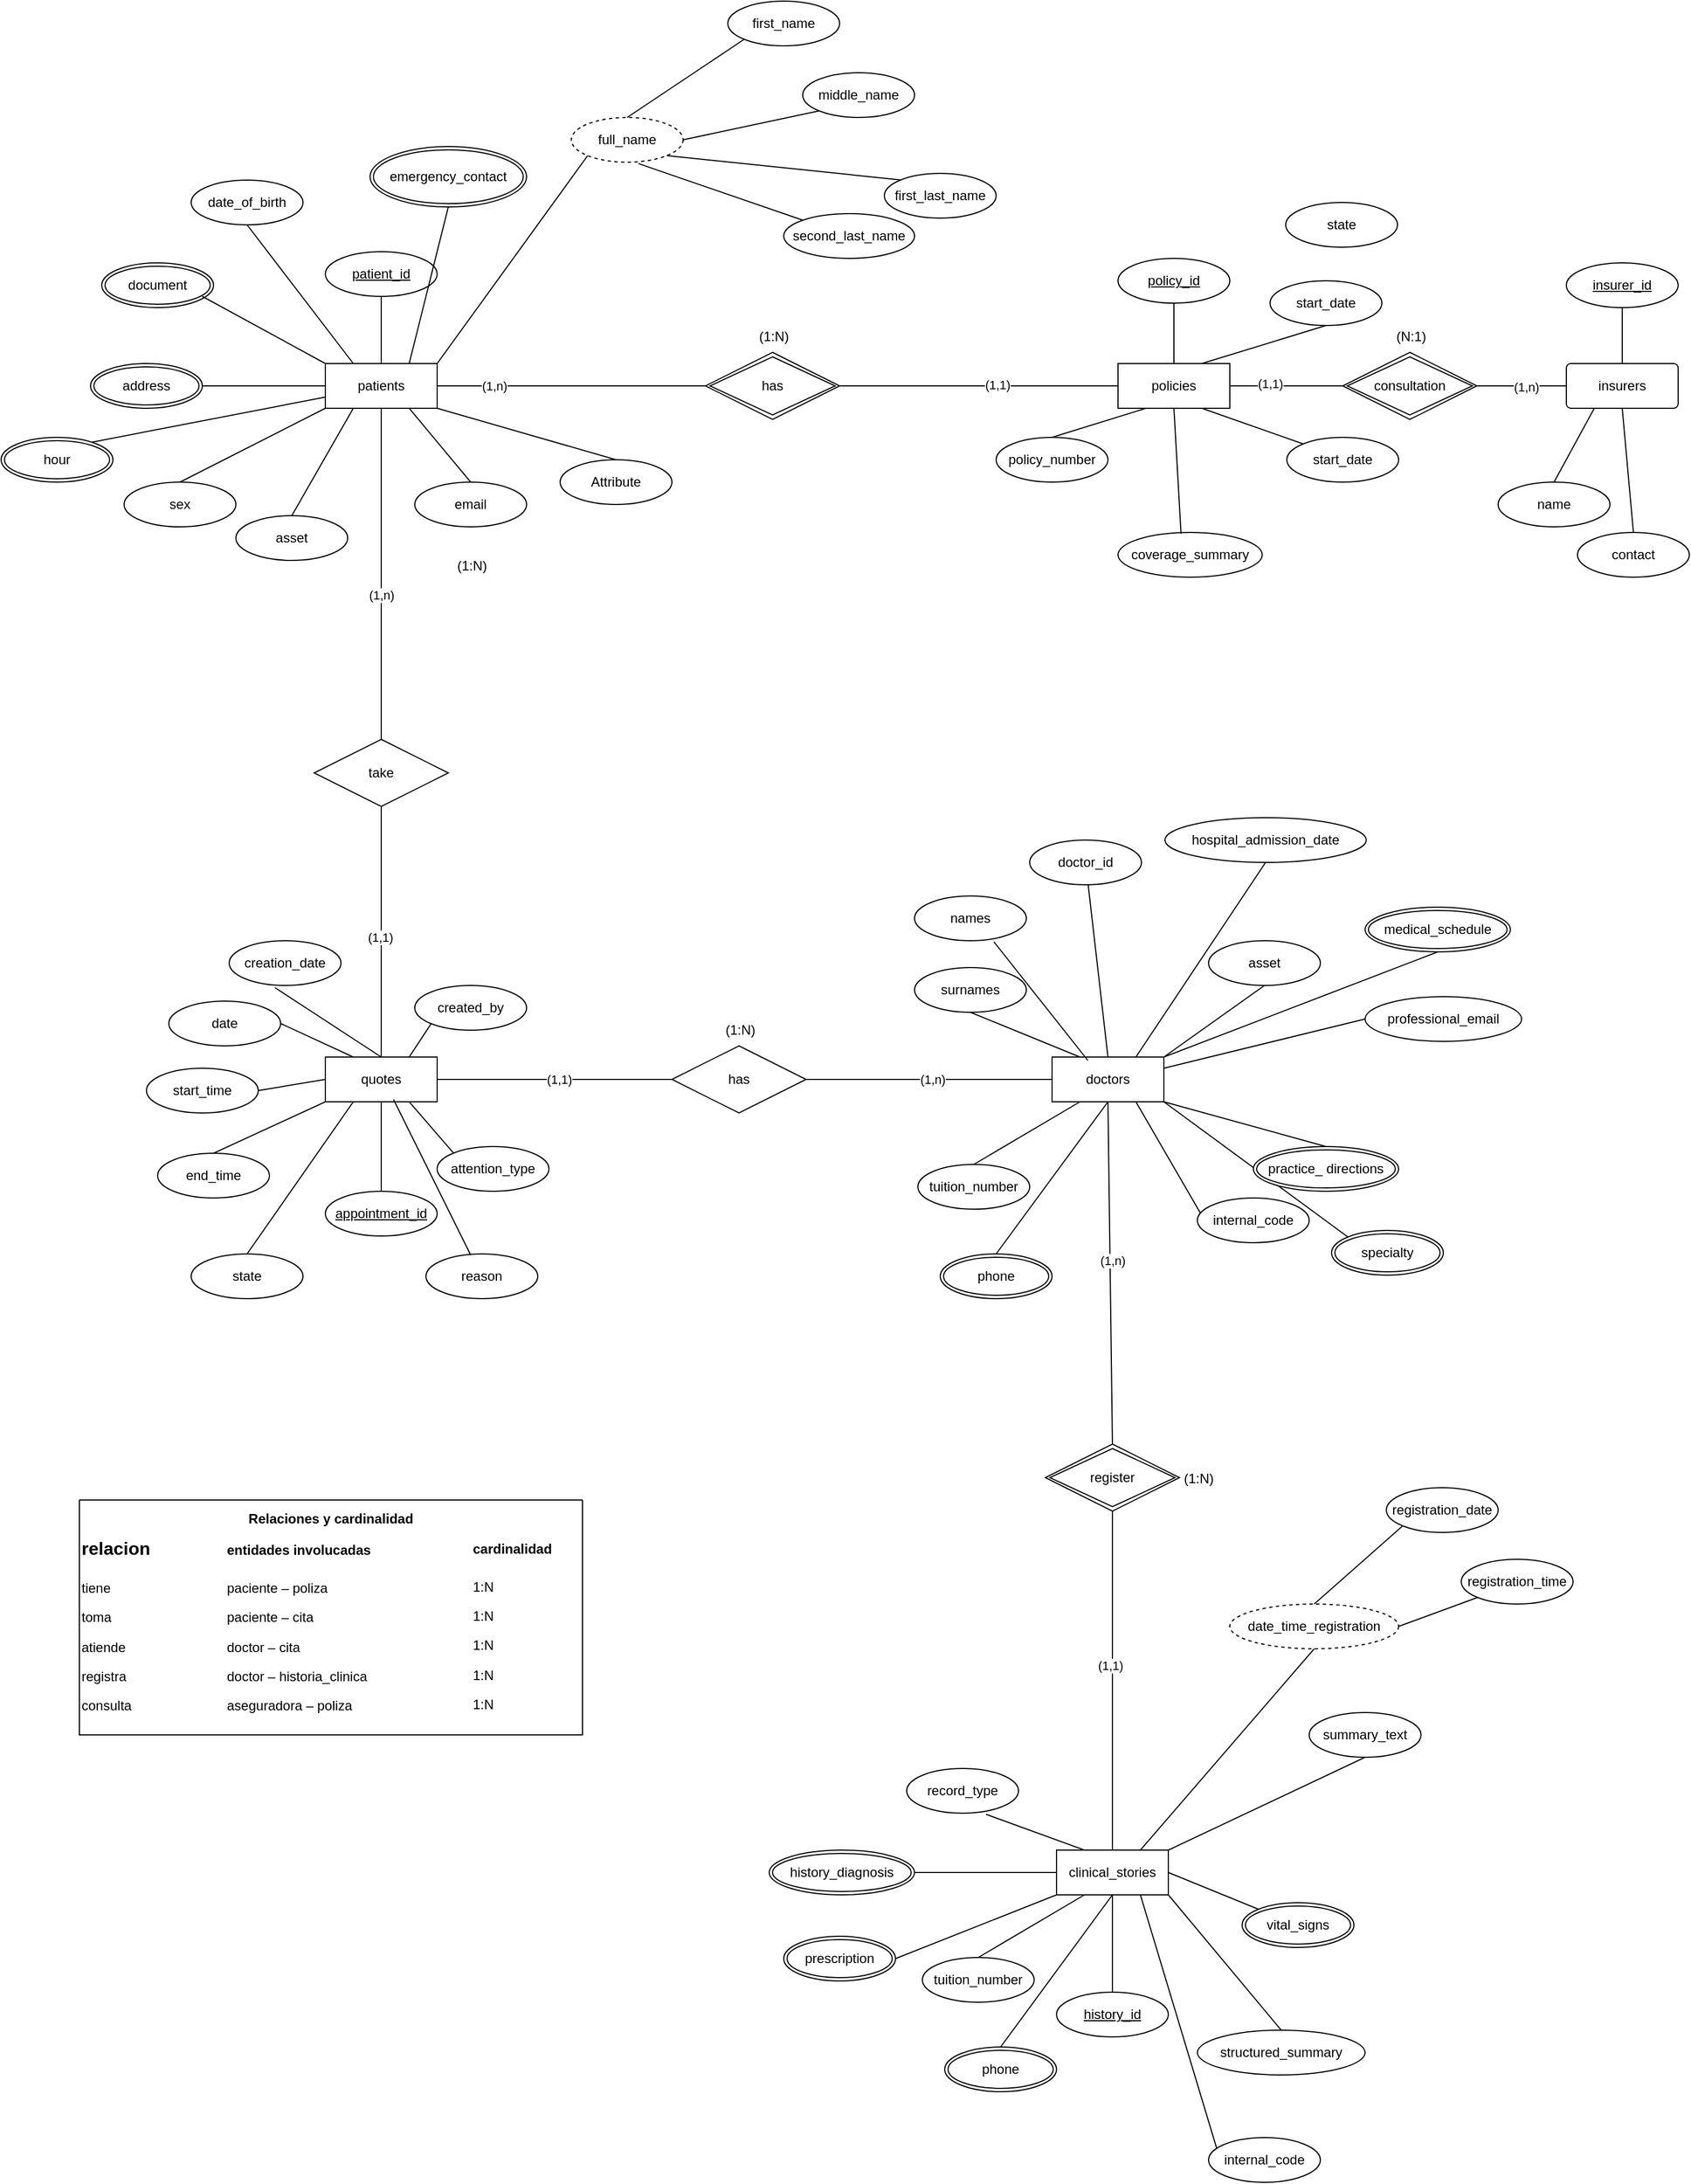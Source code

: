 <mxfile version="28.2.7">
  <diagram name="Página-1" id="N87pYtMLe2mRKHtSH68u">
    <mxGraphModel dx="1426" dy="829" grid="1" gridSize="10" guides="1" tooltips="1" connect="1" arrows="1" fold="1" page="1" pageScale="1" pageWidth="827" pageHeight="1169" math="0" shadow="0">
      <root>
        <mxCell id="0" />
        <mxCell id="1" parent="0" />
        <mxCell id="uGuvADwGGhDxCDAEwVKC-17" value="patients" style="whiteSpace=wrap;html=1;align=center;" parent="1" vertex="1">
          <mxGeometry x="400" y="394" width="100" height="40" as="geometry" />
        </mxCell>
        <mxCell id="uGuvADwGGhDxCDAEwVKC-18" value="quotes" style="whiteSpace=wrap;html=1;align=center;" parent="1" vertex="1">
          <mxGeometry x="400" y="1014" width="100" height="40" as="geometry" />
        </mxCell>
        <mxCell id="uGuvADwGGhDxCDAEwVKC-19" value="doctors" style="whiteSpace=wrap;html=1;align=center;" parent="1" vertex="1">
          <mxGeometry x="1050" y="1014" width="100" height="40" as="geometry" />
        </mxCell>
        <mxCell id="uGuvADwGGhDxCDAEwVKC-20" value="take" style="shape=rhombus;perimeter=rhombusPerimeter;whiteSpace=wrap;html=1;align=center;" parent="1" vertex="1">
          <mxGeometry x="390" y="730" width="120" height="60" as="geometry" />
        </mxCell>
        <mxCell id="uGuvADwGGhDxCDAEwVKC-21" value="" style="endArrow=none;html=1;rounded=0;exitX=0.5;exitY=1;exitDx=0;exitDy=0;entryX=0.5;entryY=0;entryDx=0;entryDy=0;" parent="1" target="uGuvADwGGhDxCDAEwVKC-20" edge="1">
          <mxGeometry relative="1" as="geometry">
            <mxPoint x="450" y="434" as="sourcePoint" />
            <mxPoint x="450" y="544" as="targetPoint" />
          </mxGeometry>
        </mxCell>
        <mxCell id="uGuvADwGGhDxCDAEwVKC-23" value="(1,n)" style="edgeLabel;html=1;align=center;verticalAlign=middle;resizable=0;points=[];" parent="uGuvADwGGhDxCDAEwVKC-21" vertex="1" connectable="0">
          <mxGeometry x="0.127" relative="1" as="geometry">
            <mxPoint as="offset" />
          </mxGeometry>
        </mxCell>
        <mxCell id="uGuvADwGGhDxCDAEwVKC-22" value="" style="endArrow=none;html=1;rounded=0;entryX=0.5;entryY=1;entryDx=0;entryDy=0;exitX=0.5;exitY=0;exitDx=0;exitDy=0;" parent="1" source="uGuvADwGGhDxCDAEwVKC-18" target="uGuvADwGGhDxCDAEwVKC-20" edge="1">
          <mxGeometry relative="1" as="geometry">
            <mxPoint x="300" y="934" as="sourcePoint" />
            <mxPoint x="450" y="914" as="targetPoint" />
          </mxGeometry>
        </mxCell>
        <mxCell id="uGuvADwGGhDxCDAEwVKC-24" value="(1,1)" style="edgeLabel;html=1;align=center;verticalAlign=middle;resizable=0;points=[];" parent="uGuvADwGGhDxCDAEwVKC-22" vertex="1" connectable="0">
          <mxGeometry x="-0.04" y="1" relative="1" as="geometry">
            <mxPoint as="offset" />
          </mxGeometry>
        </mxCell>
        <mxCell id="uGuvADwGGhDxCDAEwVKC-25" value="" style="shape=table;startSize=0;container=1;collapsible=1;childLayout=tableLayout;fixedRows=1;rowLines=0;fontStyle=0;align=center;resizeLast=1;strokeColor=none;fillColor=none;collapsible=0;whiteSpace=wrap;html=1;" parent="1" vertex="1">
          <mxGeometry x="480" y="559" width="180" height="30" as="geometry" />
        </mxCell>
        <mxCell id="uGuvADwGGhDxCDAEwVKC-26" value="" style="shape=tableRow;horizontal=0;startSize=0;swimlaneHead=0;swimlaneBody=0;fillColor=none;collapsible=0;dropTarget=0;points=[[0,0.5],[1,0.5]];portConstraint=eastwest;top=0;left=0;right=0;bottom=0;" parent="uGuvADwGGhDxCDAEwVKC-25" vertex="1">
          <mxGeometry width="180" height="30" as="geometry" />
        </mxCell>
        <mxCell id="uGuvADwGGhDxCDAEwVKC-27" value="" style="shape=partialRectangle;connectable=0;fillColor=none;top=0;left=0;bottom=0;right=0;editable=1;overflow=hidden;" parent="uGuvADwGGhDxCDAEwVKC-26" vertex="1">
          <mxGeometry width="30" height="30" as="geometry">
            <mxRectangle width="30" height="30" as="alternateBounds" />
          </mxGeometry>
        </mxCell>
        <mxCell id="uGuvADwGGhDxCDAEwVKC-28" value="(1:N)" style="shape=partialRectangle;connectable=0;fillColor=none;top=0;left=0;bottom=0;right=0;align=left;spacingLeft=6;overflow=hidden;" parent="uGuvADwGGhDxCDAEwVKC-26" vertex="1">
          <mxGeometry x="30" width="150" height="30" as="geometry">
            <mxRectangle width="150" height="30" as="alternateBounds" />
          </mxGeometry>
        </mxCell>
        <mxCell id="uGuvADwGGhDxCDAEwVKC-29" value="has" style="shape=rhombus;perimeter=rhombusPerimeter;whiteSpace=wrap;html=1;align=center;" parent="1" vertex="1">
          <mxGeometry x="710" y="1004" width="120" height="60" as="geometry" />
        </mxCell>
        <mxCell id="uGuvADwGGhDxCDAEwVKC-30" value="" style="endArrow=none;html=1;rounded=0;exitX=1;exitY=0.5;exitDx=0;exitDy=0;entryX=0;entryY=0.5;entryDx=0;entryDy=0;" parent="1" source="uGuvADwGGhDxCDAEwVKC-18" target="uGuvADwGGhDxCDAEwVKC-29" edge="1">
          <mxGeometry relative="1" as="geometry">
            <mxPoint x="451" y="1054" as="sourcePoint" />
            <mxPoint x="451" y="1154" as="targetPoint" />
          </mxGeometry>
        </mxCell>
        <mxCell id="uGuvADwGGhDxCDAEwVKC-32" value="(1,1)" style="edgeLabel;html=1;align=center;verticalAlign=middle;resizable=0;points=[];" parent="uGuvADwGGhDxCDAEwVKC-30" vertex="1" connectable="0">
          <mxGeometry x="0.04" relative="1" as="geometry">
            <mxPoint as="offset" />
          </mxGeometry>
        </mxCell>
        <mxCell id="uGuvADwGGhDxCDAEwVKC-31" value="" style="endArrow=none;html=1;rounded=0;exitX=0;exitY=0.5;exitDx=0;exitDy=0;entryX=1;entryY=0.5;entryDx=0;entryDy=0;" parent="1" source="uGuvADwGGhDxCDAEwVKC-19" target="uGuvADwGGhDxCDAEwVKC-29" edge="1">
          <mxGeometry relative="1" as="geometry">
            <mxPoint x="490" y="1214" as="sourcePoint" />
            <mxPoint x="930" y="1034.0" as="targetPoint" />
            <Array as="points">
              <mxPoint x="1010" y="1034" />
            </Array>
          </mxGeometry>
        </mxCell>
        <mxCell id="uGuvADwGGhDxCDAEwVKC-33" value="(1,n)" style="edgeLabel;html=1;align=center;verticalAlign=middle;resizable=0;points=[];" parent="uGuvADwGGhDxCDAEwVKC-31" vertex="1" connectable="0">
          <mxGeometry x="-0.223" y="1" relative="1" as="geometry">
            <mxPoint x="-22" y="-1" as="offset" />
          </mxGeometry>
        </mxCell>
        <mxCell id="uGuvADwGGhDxCDAEwVKC-34" value="" style="shape=table;startSize=0;container=1;collapsible=1;childLayout=tableLayout;fixedRows=1;rowLines=0;fontStyle=0;align=center;resizeLast=1;strokeColor=none;fillColor=none;collapsible=0;whiteSpace=wrap;html=1;" parent="1" vertex="1">
          <mxGeometry x="720" y="974" width="180" height="30" as="geometry" />
        </mxCell>
        <mxCell id="uGuvADwGGhDxCDAEwVKC-35" value="" style="shape=tableRow;horizontal=0;startSize=0;swimlaneHead=0;swimlaneBody=0;fillColor=none;collapsible=0;dropTarget=0;points=[[0,0.5],[1,0.5]];portConstraint=eastwest;top=0;left=0;right=0;bottom=0;" parent="uGuvADwGGhDxCDAEwVKC-34" vertex="1">
          <mxGeometry width="180" height="30" as="geometry" />
        </mxCell>
        <mxCell id="uGuvADwGGhDxCDAEwVKC-36" value="" style="shape=partialRectangle;connectable=0;fillColor=none;top=0;left=0;bottom=0;right=0;editable=1;overflow=hidden;" parent="uGuvADwGGhDxCDAEwVKC-35" vertex="1">
          <mxGeometry width="30" height="30" as="geometry">
            <mxRectangle width="30" height="30" as="alternateBounds" />
          </mxGeometry>
        </mxCell>
        <mxCell id="uGuvADwGGhDxCDAEwVKC-37" value="(1:N)" style="shape=partialRectangle;connectable=0;fillColor=none;top=0;left=0;bottom=0;right=0;align=left;spacingLeft=6;overflow=hidden;" parent="uGuvADwGGhDxCDAEwVKC-35" vertex="1">
          <mxGeometry x="30" width="150" height="30" as="geometry">
            <mxRectangle width="150" height="30" as="alternateBounds" />
          </mxGeometry>
        </mxCell>
        <mxCell id="uGuvADwGGhDxCDAEwVKC-42" value="" style="endArrow=none;html=1;rounded=0;entryX=0;entryY=0.5;entryDx=0;entryDy=0;exitX=1;exitY=0.5;exitDx=0;exitDy=0;" parent="1" source="uGuvADwGGhDxCDAEwVKC-71" target="uGuvADwGGhDxCDAEwVKC-17" edge="1">
          <mxGeometry relative="1" as="geometry">
            <mxPoint x="340" y="374" as="sourcePoint" />
            <mxPoint x="400" y="414" as="targetPoint" />
          </mxGeometry>
        </mxCell>
        <mxCell id="uGuvADwGGhDxCDAEwVKC-43" value="" style="endArrow=none;html=1;rounded=0;entryX=0.5;entryY=0;entryDx=0;entryDy=0;" parent="1" target="uGuvADwGGhDxCDAEwVKC-17" edge="1">
          <mxGeometry relative="1" as="geometry">
            <mxPoint x="450" y="334" as="sourcePoint" />
            <mxPoint x="460" y="374" as="targetPoint" />
          </mxGeometry>
        </mxCell>
        <mxCell id="uGuvADwGGhDxCDAEwVKC-50" value="" style="endArrow=none;html=1;rounded=0;entryX=0;entryY=0.5;entryDx=0;entryDy=0;exitX=0;exitY=0.75;exitDx=0;exitDy=0;" parent="1" source="uGuvADwGGhDxCDAEwVKC-17" target="uGuvADwGGhDxCDAEwVKC-72" edge="1">
          <mxGeometry relative="1" as="geometry">
            <mxPoint x="500" y="394" as="sourcePoint" />
            <mxPoint x="569.7" y="353.04" as="targetPoint" />
          </mxGeometry>
        </mxCell>
        <mxCell id="uGuvADwGGhDxCDAEwVKC-63" value="document" style="ellipse;shape=doubleEllipse;margin=3;whiteSpace=wrap;html=1;align=center;" parent="1" vertex="1">
          <mxGeometry x="200" y="304" width="100" height="40" as="geometry" />
        </mxCell>
        <mxCell id="uGuvADwGGhDxCDAEwVKC-71" value="address" style="ellipse;shape=doubleEllipse;margin=3;whiteSpace=wrap;html=1;align=center;" parent="1" vertex="1">
          <mxGeometry x="190" y="394" width="100" height="40" as="geometry" />
        </mxCell>
        <mxCell id="uGuvADwGGhDxCDAEwVKC-72" value="hour" style="ellipse;shape=doubleEllipse;margin=3;whiteSpace=wrap;html=1;align=center;" parent="1" vertex="1">
          <mxGeometry x="110" y="460" width="100" height="40" as="geometry" />
        </mxCell>
        <mxCell id="uGuvADwGGhDxCDAEwVKC-73" value="specialty" style="ellipse;shape=doubleEllipse;margin=3;whiteSpace=wrap;html=1;align=center;" parent="1" vertex="1">
          <mxGeometry x="1300" y="1169" width="100" height="40" as="geometry" />
        </mxCell>
        <mxCell id="uGuvADwGGhDxCDAEwVKC-74" value="" style="endArrow=none;html=1;rounded=0;entryX=0.5;entryY=0;entryDx=0;entryDy=0;" parent="1" source="PgeR62QArdd1iCkHsd3m-27" target="uGuvADwGGhDxCDAEwVKC-19" edge="1">
          <mxGeometry relative="1" as="geometry">
            <mxPoint x="930" y="994" as="sourcePoint" />
            <mxPoint x="1100" y="1000" as="targetPoint" />
          </mxGeometry>
        </mxCell>
        <mxCell id="uGuvADwGGhDxCDAEwVKC-75" value="medical_schedule" style="ellipse;shape=doubleEllipse;margin=3;whiteSpace=wrap;html=1;align=center;" parent="1" vertex="1">
          <mxGeometry x="1330" y="880" width="130" height="40" as="geometry" />
        </mxCell>
        <mxCell id="uGuvADwGGhDxCDAEwVKC-76" value="" style="endArrow=none;html=1;rounded=0;exitX=1;exitY=1;exitDx=0;exitDy=0;entryX=0;entryY=0;entryDx=0;entryDy=0;" parent="1" source="uGuvADwGGhDxCDAEwVKC-19" target="uGuvADwGGhDxCDAEwVKC-73" edge="1">
          <mxGeometry relative="1" as="geometry">
            <mxPoint x="1150" y="1034" as="sourcePoint" />
            <mxPoint x="1340" y="1190" as="targetPoint" />
          </mxGeometry>
        </mxCell>
        <mxCell id="uGuvADwGGhDxCDAEwVKC-77" value="" style="endArrow=none;html=1;rounded=0;exitX=0.5;exitY=1;exitDx=0;exitDy=0;entryX=0.5;entryY=0;entryDx=0;entryDy=0;" parent="1" source="uGuvADwGGhDxCDAEwVKC-19" target="uGuvADwGGhDxCDAEwVKC-78" edge="1">
          <mxGeometry relative="1" as="geometry">
            <mxPoint x="1080" y="1114" as="sourcePoint" />
            <mxPoint x="1100" y="1114" as="targetPoint" />
          </mxGeometry>
        </mxCell>
        <mxCell id="uGuvADwGGhDxCDAEwVKC-78" value="phone" style="ellipse;shape=doubleEllipse;margin=3;whiteSpace=wrap;html=1;align=center;" parent="1" vertex="1">
          <mxGeometry x="950" y="1190" width="100" height="40" as="geometry" />
        </mxCell>
        <mxCell id="uGuvADwGGhDxCDAEwVKC-79" value="" style="endArrow=none;html=1;rounded=0;exitX=1;exitY=1;exitDx=0;exitDy=0;entryX=0.5;entryY=0;entryDx=0;entryDy=0;" parent="1" source="uGuvADwGGhDxCDAEwVKC-19" target="uGuvADwGGhDxCDAEwVKC-80" edge="1">
          <mxGeometry relative="1" as="geometry">
            <mxPoint x="1180" y="1104" as="sourcePoint" />
            <mxPoint x="1230" y="1094" as="targetPoint" />
          </mxGeometry>
        </mxCell>
        <mxCell id="uGuvADwGGhDxCDAEwVKC-80" value="practice_ directions" style="ellipse;shape=doubleEllipse;margin=3;whiteSpace=wrap;html=1;align=center;" parent="1" vertex="1">
          <mxGeometry x="1230" y="1094" width="130" height="40" as="geometry" />
        </mxCell>
        <mxCell id="uGuvADwGGhDxCDAEwVKC-81" value="date" style="ellipse;whiteSpace=wrap;html=1;align=center;" parent="1" vertex="1">
          <mxGeometry x="260" y="964" width="100" height="40" as="geometry" />
        </mxCell>
        <mxCell id="uGuvADwGGhDxCDAEwVKC-82" value="start_time" style="ellipse;whiteSpace=wrap;html=1;align=center;" parent="1" vertex="1">
          <mxGeometry x="240" y="1024" width="100" height="40" as="geometry" />
        </mxCell>
        <mxCell id="uGuvADwGGhDxCDAEwVKC-84" value="" style="endArrow=none;html=1;rounded=0;entryX=0.25;entryY=0;entryDx=0;entryDy=0;exitX=1;exitY=0.5;exitDx=0;exitDy=0;" parent="1" source="uGuvADwGGhDxCDAEwVKC-81" target="uGuvADwGGhDxCDAEwVKC-18" edge="1">
          <mxGeometry relative="1" as="geometry">
            <mxPoint x="320" y="984" as="sourcePoint" />
            <mxPoint x="400" y="954" as="targetPoint" />
          </mxGeometry>
        </mxCell>
        <mxCell id="uGuvADwGGhDxCDAEwVKC-86" value="" style="endArrow=none;html=1;rounded=0;exitX=1;exitY=0.5;exitDx=0;exitDy=0;" parent="1" source="uGuvADwGGhDxCDAEwVKC-82" edge="1">
          <mxGeometry relative="1" as="geometry">
            <mxPoint x="240" y="1034" as="sourcePoint" />
            <mxPoint x="400" y="1034" as="targetPoint" />
          </mxGeometry>
        </mxCell>
        <mxCell id="uGuvADwGGhDxCDAEwVKC-87" value="" style="endArrow=none;html=1;rounded=0;exitX=0.5;exitY=1;exitDx=0;exitDy=0;entryX=0.5;entryY=0;entryDx=0;entryDy=0;" parent="1" source="uGuvADwGGhDxCDAEwVKC-18" target="PgeR62QArdd1iCkHsd3m-47" edge="1">
          <mxGeometry relative="1" as="geometry">
            <mxPoint x="380" y="1094" as="sourcePoint" />
            <mxPoint x="450" y="1130" as="targetPoint" />
          </mxGeometry>
        </mxCell>
        <mxCell id="PgeR62QArdd1iCkHsd3m-1" value="" style="endArrow=none;html=1;rounded=0;entryX=0;entryY=1;entryDx=0;entryDy=0;" parent="1" target="PgeR62QArdd1iCkHsd3m-4" edge="1">
          <mxGeometry width="50" height="50" relative="1" as="geometry">
            <mxPoint x="500" y="394" as="sourcePoint" />
            <mxPoint x="640" y="334" as="targetPoint" />
          </mxGeometry>
        </mxCell>
        <mxCell id="PgeR62QArdd1iCkHsd3m-2" value="patient_id" style="ellipse;whiteSpace=wrap;html=1;align=center;fontStyle=4;" parent="1" vertex="1">
          <mxGeometry x="400" y="294" width="100" height="40" as="geometry" />
        </mxCell>
        <mxCell id="PgeR62QArdd1iCkHsd3m-3" value="" style="endArrow=none;html=1;rounded=0;entryX=0;entryY=0;entryDx=0;entryDy=0;" parent="1" target="uGuvADwGGhDxCDAEwVKC-17" edge="1">
          <mxGeometry relative="1" as="geometry">
            <mxPoint x="290" y="334" as="sourcePoint" />
            <mxPoint x="400" y="384" as="targetPoint" />
          </mxGeometry>
        </mxCell>
        <mxCell id="PgeR62QArdd1iCkHsd3m-4" value="full_name" style="ellipse;whiteSpace=wrap;html=1;align=center;dashed=1;" parent="1" vertex="1">
          <mxGeometry x="620" y="174" width="100" height="40" as="geometry" />
        </mxCell>
        <mxCell id="PgeR62QArdd1iCkHsd3m-5" value="" style="endArrow=none;html=1;rounded=0;exitX=0.5;exitY=0;exitDx=0;exitDy=0;entryX=0;entryY=1;entryDx=0;entryDy=0;" parent="1" source="PgeR62QArdd1iCkHsd3m-4" target="PgeR62QArdd1iCkHsd3m-10" edge="1">
          <mxGeometry relative="1" as="geometry">
            <mxPoint x="700" y="160" as="sourcePoint" />
            <mxPoint x="754.854" y="114.226" as="targetPoint" />
          </mxGeometry>
        </mxCell>
        <mxCell id="PgeR62QArdd1iCkHsd3m-6" value="" style="endArrow=none;html=1;rounded=0;exitX=1;exitY=0.5;exitDx=0;exitDy=0;entryX=0;entryY=1;entryDx=0;entryDy=0;" parent="1" source="PgeR62QArdd1iCkHsd3m-4" target="PgeR62QArdd1iCkHsd3m-11" edge="1">
          <mxGeometry relative="1" as="geometry">
            <mxPoint x="760" y="210" as="sourcePoint" />
            <mxPoint x="820" y="160" as="targetPoint" />
          </mxGeometry>
        </mxCell>
        <mxCell id="PgeR62QArdd1iCkHsd3m-7" value="" style="endArrow=none;html=1;rounded=0;exitX=1;exitY=1;exitDx=0;exitDy=0;entryX=0;entryY=0;entryDx=0;entryDy=0;" parent="1" source="PgeR62QArdd1iCkHsd3m-4" target="PgeR62QArdd1iCkHsd3m-12" edge="1">
          <mxGeometry relative="1" as="geometry">
            <mxPoint x="800" y="264" as="sourcePoint" />
            <mxPoint x="900" y="240" as="targetPoint" />
          </mxGeometry>
        </mxCell>
        <mxCell id="PgeR62QArdd1iCkHsd3m-8" value="" style="endArrow=none;html=1;rounded=0;exitX=0.599;exitY=1.03;exitDx=0;exitDy=0;exitPerimeter=0;entryX=0;entryY=0;entryDx=0;entryDy=0;" parent="1" source="PgeR62QArdd1iCkHsd3m-4" target="PgeR62QArdd1iCkHsd3m-13" edge="1">
          <mxGeometry relative="1" as="geometry">
            <mxPoint x="730" y="254" as="sourcePoint" />
            <mxPoint x="830" y="270" as="targetPoint" />
          </mxGeometry>
        </mxCell>
        <mxCell id="PgeR62QArdd1iCkHsd3m-10" value="first_name" style="ellipse;whiteSpace=wrap;html=1;align=center;" parent="1" vertex="1">
          <mxGeometry x="760" y="70" width="100" height="40" as="geometry" />
        </mxCell>
        <mxCell id="PgeR62QArdd1iCkHsd3m-11" value="middle_name" style="ellipse;whiteSpace=wrap;html=1;align=center;" parent="1" vertex="1">
          <mxGeometry x="827" y="134" width="100" height="40" as="geometry" />
        </mxCell>
        <mxCell id="PgeR62QArdd1iCkHsd3m-12" value="first_last_name" style="ellipse;whiteSpace=wrap;html=1;align=center;" parent="1" vertex="1">
          <mxGeometry x="900" y="224" width="100" height="40" as="geometry" />
        </mxCell>
        <mxCell id="PgeR62QArdd1iCkHsd3m-13" value="second_last_name" style="ellipse;whiteSpace=wrap;html=1;align=center;" parent="1" vertex="1">
          <mxGeometry x="810" y="260" width="117" height="40" as="geometry" />
        </mxCell>
        <mxCell id="PgeR62QArdd1iCkHsd3m-14" value="" style="endArrow=none;html=1;rounded=0;entryX=0.25;entryY=0;entryDx=0;entryDy=0;exitX=0.5;exitY=1;exitDx=0;exitDy=0;" parent="1" source="PgeR62QArdd1iCkHsd3m-15" target="uGuvADwGGhDxCDAEwVKC-17" edge="1">
          <mxGeometry relative="1" as="geometry">
            <mxPoint x="330" y="280" as="sourcePoint" />
            <mxPoint x="430" y="390" as="targetPoint" />
          </mxGeometry>
        </mxCell>
        <mxCell id="PgeR62QArdd1iCkHsd3m-15" value="date_of_birth" style="ellipse;whiteSpace=wrap;html=1;align=center;" parent="1" vertex="1">
          <mxGeometry x="280" y="230" width="100" height="40" as="geometry" />
        </mxCell>
        <mxCell id="PgeR62QArdd1iCkHsd3m-16" value="" style="endArrow=none;html=1;rounded=0;entryX=0;entryY=1;entryDx=0;entryDy=0;exitX=0.5;exitY=0;exitDx=0;exitDy=0;" parent="1" source="PgeR62QArdd1iCkHsd3m-17" target="uGuvADwGGhDxCDAEwVKC-17" edge="1">
          <mxGeometry relative="1" as="geometry">
            <mxPoint x="300" y="500" as="sourcePoint" />
            <mxPoint x="390" y="500" as="targetPoint" />
          </mxGeometry>
        </mxCell>
        <mxCell id="PgeR62QArdd1iCkHsd3m-17" value="sex" style="ellipse;whiteSpace=wrap;html=1;align=center;" parent="1" vertex="1">
          <mxGeometry x="220" y="500" width="100" height="40" as="geometry" />
        </mxCell>
        <mxCell id="PgeR62QArdd1iCkHsd3m-18" value="" style="endArrow=none;html=1;rounded=0;exitX=0.75;exitY=1;exitDx=0;exitDy=0;entryX=0.5;entryY=0;entryDx=0;entryDy=0;" parent="1" source="uGuvADwGGhDxCDAEwVKC-17" target="PgeR62QArdd1iCkHsd3m-19" edge="1">
          <mxGeometry relative="1" as="geometry">
            <mxPoint x="380" y="500" as="sourcePoint" />
            <mxPoint x="400" y="500" as="targetPoint" />
          </mxGeometry>
        </mxCell>
        <mxCell id="PgeR62QArdd1iCkHsd3m-19" value=" email" style="ellipse;whiteSpace=wrap;html=1;align=center;" parent="1" vertex="1">
          <mxGeometry x="480" y="500" width="100" height="40" as="geometry" />
        </mxCell>
        <mxCell id="PgeR62QArdd1iCkHsd3m-21" value="" style="endArrow=none;html=1;rounded=0;exitX=1;exitY=1;exitDx=0;exitDy=0;entryX=0.5;entryY=0;entryDx=0;entryDy=0;" parent="1" source="uGuvADwGGhDxCDAEwVKC-17" target="PgeR62QArdd1iCkHsd3m-22" edge="1">
          <mxGeometry relative="1" as="geometry">
            <mxPoint x="490" y="460" as="sourcePoint" />
            <mxPoint x="630" y="480" as="targetPoint" />
          </mxGeometry>
        </mxCell>
        <mxCell id="PgeR62QArdd1iCkHsd3m-22" value="Attribute" style="ellipse;whiteSpace=wrap;html=1;align=center;" parent="1" vertex="1">
          <mxGeometry x="610" y="480" width="100" height="40" as="geometry" />
        </mxCell>
        <mxCell id="PgeR62QArdd1iCkHsd3m-23" value="" style="endArrow=none;html=1;rounded=0;entryX=0.25;entryY=1;entryDx=0;entryDy=0;exitX=0.5;exitY=0;exitDx=0;exitDy=0;" parent="1" source="PgeR62QArdd1iCkHsd3m-24" target="uGuvADwGGhDxCDAEwVKC-17" edge="1">
          <mxGeometry relative="1" as="geometry">
            <mxPoint x="360" y="560" as="sourcePoint" />
            <mxPoint x="350" y="630" as="targetPoint" />
          </mxGeometry>
        </mxCell>
        <mxCell id="PgeR62QArdd1iCkHsd3m-24" value="asset" style="ellipse;whiteSpace=wrap;html=1;align=center;" parent="1" vertex="1">
          <mxGeometry x="320" y="530" width="100" height="40" as="geometry" />
        </mxCell>
        <mxCell id="PgeR62QArdd1iCkHsd3m-25" value="" style="endArrow=none;html=1;rounded=0;exitX=0.75;exitY=0;exitDx=0;exitDy=0;entryX=0.5;entryY=1;entryDx=0;entryDy=0;" parent="1" source="uGuvADwGGhDxCDAEwVKC-17" target="PgeR62QArdd1iCkHsd3m-26" edge="1">
          <mxGeometry relative="1" as="geometry">
            <mxPoint x="500" y="360" as="sourcePoint" />
            <mxPoint x="570" y="260" as="targetPoint" />
          </mxGeometry>
        </mxCell>
        <mxCell id="PgeR62QArdd1iCkHsd3m-26" value="emergency_contact" style="ellipse;shape=doubleEllipse;margin=3;whiteSpace=wrap;html=1;align=center;" parent="1" vertex="1">
          <mxGeometry x="440" y="200" width="140" height="54" as="geometry" />
        </mxCell>
        <mxCell id="PgeR62QArdd1iCkHsd3m-27" value="doctor_id" style="ellipse;whiteSpace=wrap;html=1;align=center;" parent="1" vertex="1">
          <mxGeometry x="1030" y="820" width="100" height="40" as="geometry" />
        </mxCell>
        <mxCell id="PgeR62QArdd1iCkHsd3m-28" value="" style="endArrow=none;html=1;rounded=0;exitX=0.75;exitY=1;exitDx=0;exitDy=0;entryX=0;entryY=1;entryDx=0;entryDy=0;" parent="1" source="uGuvADwGGhDxCDAEwVKC-19" target="PgeR62QArdd1iCkHsd3m-29" edge="1">
          <mxGeometry relative="1" as="geometry">
            <mxPoint x="1180" y="990" as="sourcePoint" />
            <mxPoint x="1200" y="960" as="targetPoint" />
          </mxGeometry>
        </mxCell>
        <mxCell id="PgeR62QArdd1iCkHsd3m-29" value="internal_code" style="ellipse;whiteSpace=wrap;html=1;align=center;" parent="1" vertex="1">
          <mxGeometry x="1180" y="1140" width="100" height="40" as="geometry" />
        </mxCell>
        <mxCell id="PgeR62QArdd1iCkHsd3m-30" value="" style="endArrow=none;html=1;rounded=0;entryX=0.25;entryY=1;entryDx=0;entryDy=0;exitX=0.5;exitY=0;exitDx=0;exitDy=0;" parent="1" source="PgeR62QArdd1iCkHsd3m-31" target="uGuvADwGGhDxCDAEwVKC-19" edge="1">
          <mxGeometry relative="1" as="geometry">
            <mxPoint x="990" y="1110" as="sourcePoint" />
            <mxPoint x="1030" y="1110" as="targetPoint" />
          </mxGeometry>
        </mxCell>
        <mxCell id="PgeR62QArdd1iCkHsd3m-31" value="tuition_number" style="ellipse;whiteSpace=wrap;html=1;align=center;" parent="1" vertex="1">
          <mxGeometry x="930" y="1110" width="100" height="40" as="geometry" />
        </mxCell>
        <mxCell id="PgeR62QArdd1iCkHsd3m-34" value="" style="endArrow=none;html=1;rounded=0;exitX=1;exitY=0;exitDx=0;exitDy=0;entryX=0.5;entryY=1;entryDx=0;entryDy=0;" parent="1" source="uGuvADwGGhDxCDAEwVKC-19" target="PgeR62QArdd1iCkHsd3m-44" edge="1">
          <mxGeometry relative="1" as="geometry">
            <mxPoint x="1190" y="1190" as="sourcePoint" />
            <mxPoint x="1220" y="1160" as="targetPoint" />
          </mxGeometry>
        </mxCell>
        <mxCell id="PgeR62QArdd1iCkHsd3m-35" value="names" style="ellipse;whiteSpace=wrap;html=1;align=center;" parent="1" vertex="1">
          <mxGeometry x="927" y="870" width="100" height="40" as="geometry" />
        </mxCell>
        <mxCell id="PgeR62QArdd1iCkHsd3m-37" value="" style="endArrow=none;html=1;rounded=0;entryX=0.25;entryY=0;entryDx=0;entryDy=0;exitX=0.5;exitY=1;exitDx=0;exitDy=0;" parent="1" source="PgeR62QArdd1iCkHsd3m-38" target="uGuvADwGGhDxCDAEwVKC-19" edge="1">
          <mxGeometry relative="1" as="geometry">
            <mxPoint x="1000" y="960" as="sourcePoint" />
            <mxPoint x="970" y="930" as="targetPoint" />
          </mxGeometry>
        </mxCell>
        <mxCell id="PgeR62QArdd1iCkHsd3m-38" value="surnames" style="ellipse;whiteSpace=wrap;html=1;align=center;" parent="1" vertex="1">
          <mxGeometry x="927" y="934" width="100" height="40" as="geometry" />
        </mxCell>
        <mxCell id="PgeR62QArdd1iCkHsd3m-39" value="" style="endArrow=none;html=1;rounded=0;exitX=1;exitY=0.25;exitDx=0;exitDy=0;entryX=0;entryY=0.5;entryDx=0;entryDy=0;" parent="1" source="uGuvADwGGhDxCDAEwVKC-19" target="PgeR62QArdd1iCkHsd3m-40" edge="1">
          <mxGeometry relative="1" as="geometry">
            <mxPoint x="1130" y="990" as="sourcePoint" />
            <mxPoint x="1320" y="980" as="targetPoint" />
          </mxGeometry>
        </mxCell>
        <mxCell id="PgeR62QArdd1iCkHsd3m-40" value="professional_email" style="ellipse;whiteSpace=wrap;html=1;align=center;" parent="1" vertex="1">
          <mxGeometry x="1330" y="960" width="140" height="40" as="geometry" />
        </mxCell>
        <mxCell id="PgeR62QArdd1iCkHsd3m-41" value="" style="endArrow=none;html=1;rounded=0;exitX=0.75;exitY=0;exitDx=0;exitDy=0;entryX=0.5;entryY=1;entryDx=0;entryDy=0;" parent="1" source="uGuvADwGGhDxCDAEwVKC-19" target="PgeR62QArdd1iCkHsd3m-42" edge="1">
          <mxGeometry relative="1" as="geometry">
            <mxPoint x="1150" y="980" as="sourcePoint" />
            <mxPoint x="1240" y="850" as="targetPoint" />
          </mxGeometry>
        </mxCell>
        <mxCell id="PgeR62QArdd1iCkHsd3m-42" value="hospital_admission_date" style="ellipse;whiteSpace=wrap;html=1;align=center;" parent="1" vertex="1">
          <mxGeometry x="1151" y="800" width="180" height="40" as="geometry" />
        </mxCell>
        <mxCell id="PgeR62QArdd1iCkHsd3m-43" value="" style="endArrow=none;html=1;rounded=0;entryX=0.32;entryY=0.075;entryDx=0;entryDy=0;entryPerimeter=0;exitX=0.71;exitY=1.025;exitDx=0;exitDy=0;exitPerimeter=0;" parent="1" source="PgeR62QArdd1iCkHsd3m-35" target="uGuvADwGGhDxCDAEwVKC-19" edge="1">
          <mxGeometry relative="1" as="geometry">
            <mxPoint x="960" y="880" as="sourcePoint" />
            <mxPoint x="1120" y="880" as="targetPoint" />
          </mxGeometry>
        </mxCell>
        <mxCell id="PgeR62QArdd1iCkHsd3m-44" value="asset" style="ellipse;whiteSpace=wrap;html=1;align=center;" parent="1" vertex="1">
          <mxGeometry x="1190" y="910" width="100" height="40" as="geometry" />
        </mxCell>
        <mxCell id="PgeR62QArdd1iCkHsd3m-45" value="" style="endArrow=none;html=1;rounded=0;exitX=1;exitY=0;exitDx=0;exitDy=0;entryX=0.5;entryY=1;entryDx=0;entryDy=0;" parent="1" source="uGuvADwGGhDxCDAEwVKC-19" target="uGuvADwGGhDxCDAEwVKC-75" edge="1">
          <mxGeometry relative="1" as="geometry">
            <mxPoint x="1230" y="980" as="sourcePoint" />
            <mxPoint x="1390" y="980" as="targetPoint" />
          </mxGeometry>
        </mxCell>
        <mxCell id="PgeR62QArdd1iCkHsd3m-47" value="appointment_id" style="ellipse;whiteSpace=wrap;html=1;align=center;fontStyle=4;" parent="1" vertex="1">
          <mxGeometry x="400" y="1134" width="100" height="40" as="geometry" />
        </mxCell>
        <mxCell id="PgeR62QArdd1iCkHsd3m-49" value="" style="endArrow=none;html=1;rounded=0;entryX=0;entryY=1;entryDx=0;entryDy=0;exitX=0.5;exitY=0;exitDx=0;exitDy=0;" parent="1" source="PgeR62QArdd1iCkHsd3m-50" target="uGuvADwGGhDxCDAEwVKC-18" edge="1">
          <mxGeometry relative="1" as="geometry">
            <mxPoint x="300" y="1130" as="sourcePoint" />
            <mxPoint x="390" y="1160" as="targetPoint" />
          </mxGeometry>
        </mxCell>
        <mxCell id="PgeR62QArdd1iCkHsd3m-50" value="end_time" style="ellipse;whiteSpace=wrap;html=1;align=center;" parent="1" vertex="1">
          <mxGeometry x="250" y="1100" width="100" height="40" as="geometry" />
        </mxCell>
        <mxCell id="PgeR62QArdd1iCkHsd3m-51" value="attention_type" style="ellipse;whiteSpace=wrap;html=1;align=center;" parent="1" vertex="1">
          <mxGeometry x="500" y="1094" width="100" height="40" as="geometry" />
        </mxCell>
        <mxCell id="PgeR62QArdd1iCkHsd3m-52" value="" style="endArrow=none;html=1;rounded=0;exitX=0.75;exitY=1;exitDx=0;exitDy=0;entryX=0;entryY=0;entryDx=0;entryDy=0;" parent="1" source="uGuvADwGGhDxCDAEwVKC-18" target="PgeR62QArdd1iCkHsd3m-51" edge="1">
          <mxGeometry relative="1" as="geometry">
            <mxPoint x="490" y="1070" as="sourcePoint" />
            <mxPoint x="650" y="1070" as="targetPoint" />
          </mxGeometry>
        </mxCell>
        <mxCell id="PgeR62QArdd1iCkHsd3m-55" value="state" style="ellipse;whiteSpace=wrap;html=1;align=center;" parent="1" vertex="1">
          <mxGeometry x="280" y="1190" width="100" height="40" as="geometry" />
        </mxCell>
        <mxCell id="PgeR62QArdd1iCkHsd3m-56" value="" style="endArrow=none;html=1;rounded=0;entryX=0.25;entryY=1;entryDx=0;entryDy=0;exitX=0.5;exitY=0;exitDx=0;exitDy=0;" parent="1" source="PgeR62QArdd1iCkHsd3m-55" target="uGuvADwGGhDxCDAEwVKC-18" edge="1">
          <mxGeometry relative="1" as="geometry">
            <mxPoint x="230" y="1140" as="sourcePoint" />
            <mxPoint x="390" y="1140" as="targetPoint" />
          </mxGeometry>
        </mxCell>
        <mxCell id="PgeR62QArdd1iCkHsd3m-57" value="reason" style="ellipse;whiteSpace=wrap;html=1;align=center;" parent="1" vertex="1">
          <mxGeometry x="490" y="1190" width="100" height="40" as="geometry" />
        </mxCell>
        <mxCell id="PgeR62QArdd1iCkHsd3m-58" value="" style="endArrow=none;html=1;rounded=0;exitX=0.61;exitY=0.95;exitDx=0;exitDy=0;exitPerimeter=0;entryX=0.4;entryY=0.025;entryDx=0;entryDy=0;entryPerimeter=0;" parent="1" source="uGuvADwGGhDxCDAEwVKC-18" target="PgeR62QArdd1iCkHsd3m-57" edge="1">
          <mxGeometry relative="1" as="geometry">
            <mxPoint x="470" y="1110" as="sourcePoint" />
            <mxPoint x="630" y="1110" as="targetPoint" />
          </mxGeometry>
        </mxCell>
        <mxCell id="PgeR62QArdd1iCkHsd3m-59" value="created_by" style="ellipse;whiteSpace=wrap;html=1;align=center;" parent="1" vertex="1">
          <mxGeometry x="480" y="950" width="100" height="40" as="geometry" />
        </mxCell>
        <mxCell id="PgeR62QArdd1iCkHsd3m-60" value="" style="endArrow=none;html=1;rounded=0;exitX=0.75;exitY=0;exitDx=0;exitDy=0;entryX=0;entryY=1;entryDx=0;entryDy=0;" parent="1" source="uGuvADwGGhDxCDAEwVKC-18" target="PgeR62QArdd1iCkHsd3m-59" edge="1">
          <mxGeometry relative="1" as="geometry">
            <mxPoint x="500" y="1000" as="sourcePoint" />
            <mxPoint x="660" y="1000" as="targetPoint" />
          </mxGeometry>
        </mxCell>
        <mxCell id="PgeR62QArdd1iCkHsd3m-61" value="creation_date" style="ellipse;whiteSpace=wrap;html=1;align=center;" parent="1" vertex="1">
          <mxGeometry x="314" y="910" width="100" height="40" as="geometry" />
        </mxCell>
        <mxCell id="PgeR62QArdd1iCkHsd3m-62" value="" style="endArrow=none;html=1;rounded=0;exitX=0.41;exitY=1.05;exitDx=0;exitDy=0;exitPerimeter=0;entryX=0.5;entryY=0;entryDx=0;entryDy=0;" parent="1" source="PgeR62QArdd1iCkHsd3m-61" target="uGuvADwGGhDxCDAEwVKC-18" edge="1">
          <mxGeometry relative="1" as="geometry">
            <mxPoint x="390" y="970" as="sourcePoint" />
            <mxPoint x="550" y="970" as="targetPoint" />
          </mxGeometry>
        </mxCell>
        <mxCell id="PgeR62QArdd1iCkHsd3m-67" value="clinical_stories" style="whiteSpace=wrap;html=1;align=center;" parent="1" vertex="1">
          <mxGeometry x="1054" y="1723" width="100" height="40" as="geometry" />
        </mxCell>
        <mxCell id="PgeR62QArdd1iCkHsd3m-73" value="" style="endArrow=none;html=1;rounded=0;exitX=0.5;exitY=1;exitDx=0;exitDy=0;entryX=0.5;entryY=0;entryDx=0;entryDy=0;" parent="1" source="PgeR62QArdd1iCkHsd3m-67" target="PgeR62QArdd1iCkHsd3m-74" edge="1">
          <mxGeometry relative="1" as="geometry">
            <mxPoint x="1084" y="1823" as="sourcePoint" />
            <mxPoint x="1104" y="1823" as="targetPoint" />
          </mxGeometry>
        </mxCell>
        <mxCell id="PgeR62QArdd1iCkHsd3m-74" value="phone" style="ellipse;shape=doubleEllipse;margin=3;whiteSpace=wrap;html=1;align=center;" parent="1" vertex="1">
          <mxGeometry x="954" y="1899" width="100" height="40" as="geometry" />
        </mxCell>
        <mxCell id="PgeR62QArdd1iCkHsd3m-78" value="" style="endArrow=none;html=1;rounded=0;exitX=0.75;exitY=1;exitDx=0;exitDy=0;entryX=0;entryY=1;entryDx=0;entryDy=0;" parent="1" source="PgeR62QArdd1iCkHsd3m-67" target="PgeR62QArdd1iCkHsd3m-79" edge="1">
          <mxGeometry relative="1" as="geometry">
            <mxPoint x="1184" y="1699" as="sourcePoint" />
            <mxPoint x="1204" y="1669" as="targetPoint" />
          </mxGeometry>
        </mxCell>
        <mxCell id="PgeR62QArdd1iCkHsd3m-79" value="internal_code" style="ellipse;whiteSpace=wrap;html=1;align=center;" parent="1" vertex="1">
          <mxGeometry x="1190" y="1980" width="100" height="40" as="geometry" />
        </mxCell>
        <mxCell id="PgeR62QArdd1iCkHsd3m-80" value="" style="endArrow=none;html=1;rounded=0;entryX=0.25;entryY=1;entryDx=0;entryDy=0;exitX=0.5;exitY=0;exitDx=0;exitDy=0;" parent="1" source="PgeR62QArdd1iCkHsd3m-81" target="PgeR62QArdd1iCkHsd3m-67" edge="1">
          <mxGeometry relative="1" as="geometry">
            <mxPoint x="994" y="1819" as="sourcePoint" />
            <mxPoint x="1034" y="1819" as="targetPoint" />
          </mxGeometry>
        </mxCell>
        <mxCell id="PgeR62QArdd1iCkHsd3m-81" value="tuition_number" style="ellipse;whiteSpace=wrap;html=1;align=center;" parent="1" vertex="1">
          <mxGeometry x="934" y="1819" width="100" height="40" as="geometry" />
        </mxCell>
        <mxCell id="PgeR62QArdd1iCkHsd3m-82" value="" style="endArrow=none;html=1;rounded=0;exitX=1;exitY=0;exitDx=0;exitDy=0;entryX=0.5;entryY=1;entryDx=0;entryDy=0;" parent="1" source="PgeR62QArdd1iCkHsd3m-67" target="PgeR62QArdd1iCkHsd3m-90" edge="1">
          <mxGeometry relative="1" as="geometry">
            <mxPoint x="1194" y="1899" as="sourcePoint" />
            <mxPoint x="1224" y="1869" as="targetPoint" />
          </mxGeometry>
        </mxCell>
        <mxCell id="PgeR62QArdd1iCkHsd3m-83" value="record_type" style="ellipse;whiteSpace=wrap;html=1;align=center;" parent="1" vertex="1">
          <mxGeometry x="920" y="1650" width="100" height="40" as="geometry" />
        </mxCell>
        <mxCell id="PgeR62QArdd1iCkHsd3m-84" value="" style="endArrow=none;html=1;rounded=0;entryX=1;entryY=1;entryDx=0;entryDy=0;exitX=0.5;exitY=0;exitDx=0;exitDy=0;" parent="1" source="PgeR62QArdd1iCkHsd3m-85" target="PgeR62QArdd1iCkHsd3m-67" edge="1">
          <mxGeometry relative="1" as="geometry">
            <mxPoint x="1004" y="1669" as="sourcePoint" />
            <mxPoint x="974" y="1639" as="targetPoint" />
          </mxGeometry>
        </mxCell>
        <mxCell id="PgeR62QArdd1iCkHsd3m-85" value="structured_summary" style="ellipse;whiteSpace=wrap;html=1;align=center;" parent="1" vertex="1">
          <mxGeometry x="1180" y="1884" width="150" height="40" as="geometry" />
        </mxCell>
        <mxCell id="PgeR62QArdd1iCkHsd3m-88" value="" style="endArrow=none;html=1;rounded=0;exitX=0.75;exitY=0;exitDx=0;exitDy=0;entryX=0.5;entryY=1;entryDx=0;entryDy=0;" parent="1" source="PgeR62QArdd1iCkHsd3m-67" target="PgeR62QArdd1iCkHsd3m-92" edge="1">
          <mxGeometry relative="1" as="geometry">
            <mxPoint x="1154" y="1689" as="sourcePoint" />
            <mxPoint x="1245" y="1549" as="targetPoint" />
          </mxGeometry>
        </mxCell>
        <mxCell id="PgeR62QArdd1iCkHsd3m-89" value="" style="endArrow=none;html=1;rounded=0;exitX=0.71;exitY=1.025;exitDx=0;exitDy=0;exitPerimeter=0;entryX=0.25;entryY=0;entryDx=0;entryDy=0;" parent="1" source="PgeR62QArdd1iCkHsd3m-83" target="PgeR62QArdd1iCkHsd3m-67" edge="1">
          <mxGeometry relative="1" as="geometry">
            <mxPoint x="964" y="1589" as="sourcePoint" />
            <mxPoint x="1080" y="1720" as="targetPoint" />
          </mxGeometry>
        </mxCell>
        <mxCell id="PgeR62QArdd1iCkHsd3m-90" value="summary_text" style="ellipse;whiteSpace=wrap;html=1;align=center;" parent="1" vertex="1">
          <mxGeometry x="1280" y="1600" width="100" height="40" as="geometry" />
        </mxCell>
        <mxCell id="PgeR62QArdd1iCkHsd3m-92" value="date_time_registration" style="ellipse;whiteSpace=wrap;html=1;align=center;dashed=1;" parent="1" vertex="1">
          <mxGeometry x="1209" y="1503" width="151" height="40" as="geometry" />
        </mxCell>
        <mxCell id="PgeR62QArdd1iCkHsd3m-93" value="" style="endArrow=none;html=1;rounded=0;exitX=0.5;exitY=0;exitDx=0;exitDy=0;entryX=0;entryY=1;entryDx=0;entryDy=0;" parent="1" source="PgeR62QArdd1iCkHsd3m-92" target="PgeR62QArdd1iCkHsd3m-97" edge="1">
          <mxGeometry relative="1" as="geometry">
            <mxPoint x="1289" y="1489" as="sourcePoint" />
            <mxPoint x="1343.854" y="1443.226" as="targetPoint" />
          </mxGeometry>
        </mxCell>
        <mxCell id="PgeR62QArdd1iCkHsd3m-94" value="" style="endArrow=none;html=1;rounded=0;exitX=1;exitY=0.5;exitDx=0;exitDy=0;entryX=0;entryY=1;entryDx=0;entryDy=0;" parent="1" source="PgeR62QArdd1iCkHsd3m-92" target="PgeR62QArdd1iCkHsd3m-98" edge="1">
          <mxGeometry relative="1" as="geometry">
            <mxPoint x="1349" y="1539" as="sourcePoint" />
            <mxPoint x="1409" y="1489" as="targetPoint" />
          </mxGeometry>
        </mxCell>
        <mxCell id="PgeR62QArdd1iCkHsd3m-97" value="registration_date" style="ellipse;whiteSpace=wrap;html=1;align=center;" parent="1" vertex="1">
          <mxGeometry x="1349" y="1399" width="100" height="40" as="geometry" />
        </mxCell>
        <mxCell id="PgeR62QArdd1iCkHsd3m-98" value="registration_time" style="ellipse;whiteSpace=wrap;html=1;align=center;" parent="1" vertex="1">
          <mxGeometry x="1416" y="1463" width="100" height="40" as="geometry" />
        </mxCell>
        <mxCell id="PgeR62QArdd1iCkHsd3m-102" value="" style="endArrow=none;html=1;rounded=0;exitX=0.5;exitY=0;exitDx=0;exitDy=0;entryX=0.5;entryY=1;entryDx=0;entryDy=0;" parent="1" source="PgeR62QArdd1iCkHsd3m-103" target="PgeR62QArdd1iCkHsd3m-67" edge="1">
          <mxGeometry relative="1" as="geometry">
            <mxPoint x="1110" y="1530" as="sourcePoint" />
            <mxPoint x="1130" y="1810" as="targetPoint" />
          </mxGeometry>
        </mxCell>
        <mxCell id="PgeR62QArdd1iCkHsd3m-103" value="history_id" style="ellipse;whiteSpace=wrap;html=1;align=center;fontStyle=4;" parent="1" vertex="1">
          <mxGeometry x="1054" y="1850" width="100" height="40" as="geometry" />
        </mxCell>
        <mxCell id="PgeR62QArdd1iCkHsd3m-105" value="" style="endArrow=none;html=1;rounded=0;entryX=0.5;entryY=1;entryDx=0;entryDy=0;exitX=0.5;exitY=0;exitDx=0;exitDy=0;" parent="1" source="PgeR62QArdd1iCkHsd3m-106" target="uGuvADwGGhDxCDAEwVKC-19" edge="1">
          <mxGeometry relative="1" as="geometry">
            <mxPoint x="1100" y="1360" as="sourcePoint" />
            <mxPoint x="1110" y="1290" as="targetPoint" />
          </mxGeometry>
        </mxCell>
        <mxCell id="PgeR62QArdd1iCkHsd3m-108" value="(1,n)" style="edgeLabel;html=1;align=center;verticalAlign=middle;resizable=0;points=[];" parent="PgeR62QArdd1iCkHsd3m-105" vertex="1" connectable="0">
          <mxGeometry x="0.074" y="-2" relative="1" as="geometry">
            <mxPoint as="offset" />
          </mxGeometry>
        </mxCell>
        <mxCell id="PgeR62QArdd1iCkHsd3m-106" value="register" style="shape=rhombus;double=1;perimeter=rhombusPerimeter;whiteSpace=wrap;html=1;align=center;" parent="1" vertex="1">
          <mxGeometry x="1044" y="1360" width="120" height="60" as="geometry" />
        </mxCell>
        <mxCell id="PgeR62QArdd1iCkHsd3m-107" value="" style="endArrow=none;html=1;rounded=0;entryX=0.5;entryY=1;entryDx=0;entryDy=0;exitX=0.5;exitY=0;exitDx=0;exitDy=0;" parent="1" source="PgeR62QArdd1iCkHsd3m-67" target="PgeR62QArdd1iCkHsd3m-106" edge="1">
          <mxGeometry relative="1" as="geometry">
            <mxPoint x="920" y="1520" as="sourcePoint" />
            <mxPoint x="1080" y="1520" as="targetPoint" />
          </mxGeometry>
        </mxCell>
        <mxCell id="PgeR62QArdd1iCkHsd3m-109" value="(1,1)" style="edgeLabel;html=1;align=center;verticalAlign=middle;resizable=0;points=[];" parent="PgeR62QArdd1iCkHsd3m-107" vertex="1" connectable="0">
          <mxGeometry x="0.089" y="2" relative="1" as="geometry">
            <mxPoint as="offset" />
          </mxGeometry>
        </mxCell>
        <mxCell id="PgeR62QArdd1iCkHsd3m-110" value="" style="shape=table;startSize=0;container=1;collapsible=1;childLayout=tableLayout;fixedRows=1;rowLines=0;fontStyle=0;align=center;resizeLast=1;strokeColor=none;fillColor=none;collapsible=0;whiteSpace=wrap;html=1;" parent="1" vertex="1">
          <mxGeometry x="1130" y="1375" width="180" height="30" as="geometry" />
        </mxCell>
        <mxCell id="PgeR62QArdd1iCkHsd3m-111" value="" style="shape=tableRow;horizontal=0;startSize=0;swimlaneHead=0;swimlaneBody=0;fillColor=none;collapsible=0;dropTarget=0;points=[[0,0.5],[1,0.5]];portConstraint=eastwest;top=0;left=0;right=0;bottom=0;" parent="PgeR62QArdd1iCkHsd3m-110" vertex="1">
          <mxGeometry width="180" height="30" as="geometry" />
        </mxCell>
        <mxCell id="PgeR62QArdd1iCkHsd3m-112" value="" style="shape=partialRectangle;connectable=0;fillColor=none;top=0;left=0;bottom=0;right=0;editable=1;overflow=hidden;" parent="PgeR62QArdd1iCkHsd3m-111" vertex="1">
          <mxGeometry width="30" height="30" as="geometry">
            <mxRectangle width="30" height="30" as="alternateBounds" />
          </mxGeometry>
        </mxCell>
        <mxCell id="PgeR62QArdd1iCkHsd3m-113" value="(1:N)" style="shape=partialRectangle;connectable=0;fillColor=none;top=0;left=0;bottom=0;right=0;align=left;spacingLeft=6;overflow=hidden;" parent="PgeR62QArdd1iCkHsd3m-111" vertex="1">
          <mxGeometry x="30" width="150" height="30" as="geometry">
            <mxRectangle width="150" height="30" as="alternateBounds" />
          </mxGeometry>
        </mxCell>
        <mxCell id="PgeR62QArdd1iCkHsd3m-143" value="vital_signs" style="ellipse;shape=doubleEllipse;margin=3;whiteSpace=wrap;html=1;align=center;" parent="1" vertex="1">
          <mxGeometry x="1220" y="1770" width="100" height="40" as="geometry" />
        </mxCell>
        <mxCell id="PgeR62QArdd1iCkHsd3m-144" value="prescription" style="ellipse;shape=doubleEllipse;margin=3;whiteSpace=wrap;html=1;align=center;" parent="1" vertex="1">
          <mxGeometry x="810" y="1800" width="100" height="40" as="geometry" />
        </mxCell>
        <mxCell id="PgeR62QArdd1iCkHsd3m-145" value="history_diagnosis" style="ellipse;shape=doubleEllipse;margin=3;whiteSpace=wrap;html=1;align=center;" parent="1" vertex="1">
          <mxGeometry x="797" y="1723" width="130" height="40" as="geometry" />
        </mxCell>
        <mxCell id="PgeR62QArdd1iCkHsd3m-146" value="" style="endArrow=none;html=1;rounded=0;entryX=0;entryY=0.5;entryDx=0;entryDy=0;exitX=1;exitY=0.5;exitDx=0;exitDy=0;" parent="1" source="PgeR62QArdd1iCkHsd3m-145" target="PgeR62QArdd1iCkHsd3m-67" edge="1">
          <mxGeometry relative="1" as="geometry">
            <mxPoint x="890" y="1730" as="sourcePoint" />
            <mxPoint x="1050" y="1730" as="targetPoint" />
          </mxGeometry>
        </mxCell>
        <mxCell id="PgeR62QArdd1iCkHsd3m-147" value="" style="endArrow=none;html=1;rounded=0;entryX=0;entryY=1;entryDx=0;entryDy=0;exitX=1;exitY=0.5;exitDx=0;exitDy=0;" parent="1" source="PgeR62QArdd1iCkHsd3m-144" target="PgeR62QArdd1iCkHsd3m-67" edge="1">
          <mxGeometry relative="1" as="geometry">
            <mxPoint x="830" y="1780" as="sourcePoint" />
            <mxPoint x="990" y="1780" as="targetPoint" />
          </mxGeometry>
        </mxCell>
        <mxCell id="PgeR62QArdd1iCkHsd3m-148" value="" style="endArrow=none;html=1;rounded=0;exitX=1;exitY=0.5;exitDx=0;exitDy=0;entryX=0;entryY=0;entryDx=0;entryDy=0;" parent="1" source="PgeR62QArdd1iCkHsd3m-67" target="PgeR62QArdd1iCkHsd3m-143" edge="1">
          <mxGeometry relative="1" as="geometry">
            <mxPoint x="1160" y="1750" as="sourcePoint" />
            <mxPoint x="1320" y="1750" as="targetPoint" />
          </mxGeometry>
        </mxCell>
        <mxCell id="PgeR62QArdd1iCkHsd3m-149" value="" style="endArrow=none;html=1;rounded=0;exitX=1;exitY=0.5;exitDx=0;exitDy=0;entryX=0;entryY=0.5;entryDx=0;entryDy=0;" parent="1" source="uGuvADwGGhDxCDAEwVKC-17" target="PgeR62QArdd1iCkHsd3m-150" edge="1">
          <mxGeometry relative="1" as="geometry">
            <mxPoint x="540" y="420" as="sourcePoint" />
            <mxPoint x="1050" y="420" as="targetPoint" />
          </mxGeometry>
        </mxCell>
        <mxCell id="PgeR62QArdd1iCkHsd3m-154" value="(1,n)" style="edgeLabel;html=1;align=center;verticalAlign=middle;resizable=0;points=[];" parent="PgeR62QArdd1iCkHsd3m-149" vertex="1" connectable="0">
          <mxGeometry x="-0.581" relative="1" as="geometry">
            <mxPoint as="offset" />
          </mxGeometry>
        </mxCell>
        <mxCell id="PgeR62QArdd1iCkHsd3m-150" value="has" style="shape=rhombus;double=1;perimeter=rhombusPerimeter;whiteSpace=wrap;html=1;align=center;" parent="1" vertex="1">
          <mxGeometry x="740" y="384" width="120" height="60" as="geometry" />
        </mxCell>
        <mxCell id="PgeR62QArdd1iCkHsd3m-151" value="" style="endArrow=none;html=1;rounded=0;exitX=1;exitY=0.5;exitDx=0;exitDy=0;entryX=0;entryY=0.5;entryDx=0;entryDy=0;" parent="1" source="PgeR62QArdd1iCkHsd3m-150" target="PgeR62QArdd1iCkHsd3m-152" edge="1">
          <mxGeometry relative="1" as="geometry">
            <mxPoint x="980" y="400" as="sourcePoint" />
            <mxPoint x="1150" y="414" as="targetPoint" />
          </mxGeometry>
        </mxCell>
        <mxCell id="PgeR62QArdd1iCkHsd3m-155" value="(1,1)" style="edgeLabel;html=1;align=center;verticalAlign=middle;resizable=0;points=[];" parent="PgeR62QArdd1iCkHsd3m-151" vertex="1" connectable="0">
          <mxGeometry x="0.129" y="1" relative="1" as="geometry">
            <mxPoint as="offset" />
          </mxGeometry>
        </mxCell>
        <mxCell id="PgeR62QArdd1iCkHsd3m-152" value="policies" style="whiteSpace=wrap;html=1;align=center;" parent="1" vertex="1">
          <mxGeometry x="1109" y="394" width="100" height="40" as="geometry" />
        </mxCell>
        <mxCell id="PgeR62QArdd1iCkHsd3m-156" value="" style="shape=table;startSize=0;container=1;collapsible=1;childLayout=tableLayout;fixedRows=1;rowLines=0;fontStyle=0;align=center;resizeLast=1;strokeColor=none;fillColor=none;collapsible=0;whiteSpace=wrap;html=1;" parent="1" vertex="1">
          <mxGeometry x="750" y="354" width="180" height="30" as="geometry" />
        </mxCell>
        <mxCell id="PgeR62QArdd1iCkHsd3m-157" value="" style="shape=tableRow;horizontal=0;startSize=0;swimlaneHead=0;swimlaneBody=0;fillColor=none;collapsible=0;dropTarget=0;points=[[0,0.5],[1,0.5]];portConstraint=eastwest;top=0;left=0;right=0;bottom=0;" parent="PgeR62QArdd1iCkHsd3m-156" vertex="1">
          <mxGeometry width="180" height="30" as="geometry" />
        </mxCell>
        <mxCell id="PgeR62QArdd1iCkHsd3m-158" value="" style="shape=partialRectangle;connectable=0;fillColor=none;top=0;left=0;bottom=0;right=0;editable=1;overflow=hidden;" parent="PgeR62QArdd1iCkHsd3m-157" vertex="1">
          <mxGeometry width="30" height="30" as="geometry">
            <mxRectangle width="30" height="30" as="alternateBounds" />
          </mxGeometry>
        </mxCell>
        <mxCell id="PgeR62QArdd1iCkHsd3m-159" value="(1:N)" style="shape=partialRectangle;connectable=0;fillColor=none;top=0;left=0;bottom=0;right=0;align=left;spacingLeft=6;overflow=hidden;" parent="PgeR62QArdd1iCkHsd3m-157" vertex="1">
          <mxGeometry x="30" width="150" height="30" as="geometry">
            <mxRectangle width="150" height="30" as="alternateBounds" />
          </mxGeometry>
        </mxCell>
        <mxCell id="PgeR62QArdd1iCkHsd3m-160" value="policy_id" style="ellipse;whiteSpace=wrap;html=1;align=center;fontStyle=4;" parent="1" vertex="1">
          <mxGeometry x="1109" y="300" width="100" height="40" as="geometry" />
        </mxCell>
        <mxCell id="PgeR62QArdd1iCkHsd3m-161" value="policy_number" style="ellipse;whiteSpace=wrap;html=1;align=center;" parent="1" vertex="1">
          <mxGeometry x="1000" y="460" width="100" height="40" as="geometry" />
        </mxCell>
        <mxCell id="PgeR62QArdd1iCkHsd3m-162" value="coverage_summary" style="ellipse;whiteSpace=wrap;html=1;align=center;" parent="1" vertex="1">
          <mxGeometry x="1109" y="545" width="129" height="40" as="geometry" />
        </mxCell>
        <mxCell id="PgeR62QArdd1iCkHsd3m-163" value="start_date" style="ellipse;whiteSpace=wrap;html=1;align=center;" parent="1" vertex="1">
          <mxGeometry x="1260" y="460" width="100" height="40" as="geometry" />
        </mxCell>
        <mxCell id="PgeR62QArdd1iCkHsd3m-164" value="start_date" style="ellipse;whiteSpace=wrap;html=1;align=center;" parent="1" vertex="1">
          <mxGeometry x="1245" y="320" width="100" height="40" as="geometry" />
        </mxCell>
        <mxCell id="PgeR62QArdd1iCkHsd3m-165" value="state" style="ellipse;whiteSpace=wrap;html=1;align=center;" parent="1" vertex="1">
          <mxGeometry x="1259" y="250" width="100" height="40" as="geometry" />
        </mxCell>
        <mxCell id="PgeR62QArdd1iCkHsd3m-166" value="" style="endArrow=none;html=1;rounded=0;entryX=0.5;entryY=0;entryDx=0;entryDy=0;exitX=0.5;exitY=1;exitDx=0;exitDy=0;" parent="1" source="PgeR62QArdd1iCkHsd3m-160" target="PgeR62QArdd1iCkHsd3m-152" edge="1">
          <mxGeometry relative="1" as="geometry">
            <mxPoint x="1000" y="370" as="sourcePoint" />
            <mxPoint x="1160" y="370" as="targetPoint" />
          </mxGeometry>
        </mxCell>
        <mxCell id="PgeR62QArdd1iCkHsd3m-167" value="" style="endArrow=none;html=1;rounded=0;exitX=0.75;exitY=0;exitDx=0;exitDy=0;entryX=0.5;entryY=1;entryDx=0;entryDy=0;" parent="1" source="PgeR62QArdd1iCkHsd3m-152" target="PgeR62QArdd1iCkHsd3m-164" edge="1">
          <mxGeometry relative="1" as="geometry">
            <mxPoint x="1220" y="370" as="sourcePoint" />
            <mxPoint x="1390" y="390" as="targetPoint" />
          </mxGeometry>
        </mxCell>
        <mxCell id="PgeR62QArdd1iCkHsd3m-168" value="" style="endArrow=none;html=1;rounded=0;exitX=0.75;exitY=1;exitDx=0;exitDy=0;entryX=0;entryY=0;entryDx=0;entryDy=0;" parent="1" source="PgeR62QArdd1iCkHsd3m-152" target="PgeR62QArdd1iCkHsd3m-163" edge="1">
          <mxGeometry relative="1" as="geometry">
            <mxPoint x="1210" y="460" as="sourcePoint" />
            <mxPoint x="1370" y="460" as="targetPoint" />
          </mxGeometry>
        </mxCell>
        <mxCell id="PgeR62QArdd1iCkHsd3m-169" value="" style="endArrow=none;html=1;rounded=0;exitX=0.5;exitY=1;exitDx=0;exitDy=0;entryX=0.437;entryY=0.028;entryDx=0;entryDy=0;entryPerimeter=0;" parent="1" source="PgeR62QArdd1iCkHsd3m-152" target="PgeR62QArdd1iCkHsd3m-162" edge="1">
          <mxGeometry relative="1" as="geometry">
            <mxPoint x="1150" y="450" as="sourcePoint" />
            <mxPoint x="1310" y="450" as="targetPoint" />
          </mxGeometry>
        </mxCell>
        <mxCell id="PgeR62QArdd1iCkHsd3m-170" value="" style="endArrow=none;html=1;rounded=0;entryX=0.25;entryY=1;entryDx=0;entryDy=0;exitX=0.5;exitY=0;exitDx=0;exitDy=0;" parent="1" source="PgeR62QArdd1iCkHsd3m-161" target="PgeR62QArdd1iCkHsd3m-152" edge="1">
          <mxGeometry relative="1" as="geometry">
            <mxPoint x="960" y="470" as="sourcePoint" />
            <mxPoint x="1120" y="470" as="targetPoint" />
          </mxGeometry>
        </mxCell>
        <mxCell id="PgeR62QArdd1iCkHsd3m-171" value="insurers" style="rounded=1;arcSize=10;whiteSpace=wrap;html=1;align=center;" parent="1" vertex="1">
          <mxGeometry x="1510" y="394" width="100" height="40" as="geometry" />
        </mxCell>
        <mxCell id="PgeR62QArdd1iCkHsd3m-172" value="" style="endArrow=none;html=1;rounded=0;exitX=1;exitY=0.5;exitDx=0;exitDy=0;entryX=0;entryY=0.5;entryDx=0;entryDy=0;" parent="1" source="PgeR62QArdd1iCkHsd3m-152" target="PgeR62QArdd1iCkHsd3m-173" edge="1">
          <mxGeometry relative="1" as="geometry">
            <mxPoint x="1230" y="410" as="sourcePoint" />
            <mxPoint x="1360" y="414" as="targetPoint" />
          </mxGeometry>
        </mxCell>
        <mxCell id="PgeR62QArdd1iCkHsd3m-183" value="(1,1)" style="edgeLabel;html=1;align=center;verticalAlign=middle;resizable=0;points=[];" parent="PgeR62QArdd1iCkHsd3m-172" vertex="1" connectable="0">
          <mxGeometry x="-0.29" y="2" relative="1" as="geometry">
            <mxPoint as="offset" />
          </mxGeometry>
        </mxCell>
        <mxCell id="PgeR62QArdd1iCkHsd3m-173" value="consultation" style="shape=rhombus;double=1;perimeter=rhombusPerimeter;whiteSpace=wrap;html=1;align=center;" parent="1" vertex="1">
          <mxGeometry x="1310" y="384" width="120" height="60" as="geometry" />
        </mxCell>
        <mxCell id="PgeR62QArdd1iCkHsd3m-174" value="" style="endArrow=none;html=1;rounded=0;exitX=1;exitY=0.5;exitDx=0;exitDy=0;entryX=0;entryY=0.5;entryDx=0;entryDy=0;" parent="1" source="PgeR62QArdd1iCkHsd3m-173" target="PgeR62QArdd1iCkHsd3m-171" edge="1">
          <mxGeometry relative="1" as="geometry">
            <mxPoint x="1450" y="410" as="sourcePoint" />
            <mxPoint x="1610" y="410" as="targetPoint" />
          </mxGeometry>
        </mxCell>
        <mxCell id="PgeR62QArdd1iCkHsd3m-184" value="(1,n)" style="edgeLabel;html=1;align=center;verticalAlign=middle;resizable=0;points=[];" parent="PgeR62QArdd1iCkHsd3m-174" vertex="1" connectable="0">
          <mxGeometry x="0.089" y="-1" relative="1" as="geometry">
            <mxPoint as="offset" />
          </mxGeometry>
        </mxCell>
        <mxCell id="PgeR62QArdd1iCkHsd3m-175" value="insurer_id" style="ellipse;whiteSpace=wrap;html=1;align=center;fontStyle=4;" parent="1" vertex="1">
          <mxGeometry x="1510" y="304" width="100" height="40" as="geometry" />
        </mxCell>
        <mxCell id="PgeR62QArdd1iCkHsd3m-178" value="contact" style="ellipse;whiteSpace=wrap;html=1;align=center;" parent="1" vertex="1">
          <mxGeometry x="1520" y="545" width="100" height="40" as="geometry" />
        </mxCell>
        <mxCell id="PgeR62QArdd1iCkHsd3m-179" value="name" style="ellipse;whiteSpace=wrap;html=1;align=center;" parent="1" vertex="1">
          <mxGeometry x="1449" y="500" width="100" height="40" as="geometry" />
        </mxCell>
        <mxCell id="PgeR62QArdd1iCkHsd3m-180" value="" style="endArrow=none;html=1;rounded=0;entryX=0.5;entryY=0;entryDx=0;entryDy=0;exitX=0.5;exitY=1;exitDx=0;exitDy=0;" parent="1" source="PgeR62QArdd1iCkHsd3m-175" target="PgeR62QArdd1iCkHsd3m-171" edge="1">
          <mxGeometry relative="1" as="geometry">
            <mxPoint x="1410" y="370" as="sourcePoint" />
            <mxPoint x="1570" y="370" as="targetPoint" />
          </mxGeometry>
        </mxCell>
        <mxCell id="PgeR62QArdd1iCkHsd3m-181" value="" style="endArrow=none;html=1;rounded=0;entryX=0.25;entryY=1;entryDx=0;entryDy=0;exitX=0.5;exitY=0;exitDx=0;exitDy=0;" parent="1" source="PgeR62QArdd1iCkHsd3m-179" target="PgeR62QArdd1iCkHsd3m-171" edge="1">
          <mxGeometry relative="1" as="geometry">
            <mxPoint x="1400" y="450" as="sourcePoint" />
            <mxPoint x="1560" y="450" as="targetPoint" />
          </mxGeometry>
        </mxCell>
        <mxCell id="PgeR62QArdd1iCkHsd3m-182" value="" style="endArrow=none;html=1;rounded=0;exitX=0.5;exitY=1;exitDx=0;exitDy=0;entryX=0.5;entryY=0;entryDx=0;entryDy=0;" parent="1" source="PgeR62QArdd1iCkHsd3m-171" target="PgeR62QArdd1iCkHsd3m-178" edge="1">
          <mxGeometry relative="1" as="geometry">
            <mxPoint x="1550" y="480" as="sourcePoint" />
            <mxPoint x="1710" y="480" as="targetPoint" />
          </mxGeometry>
        </mxCell>
        <mxCell id="PgeR62QArdd1iCkHsd3m-185" value="" style="shape=table;startSize=0;container=1;collapsible=1;childLayout=tableLayout;fixedRows=1;rowLines=0;fontStyle=0;align=center;resizeLast=1;strokeColor=none;fillColor=none;collapsible=0;whiteSpace=wrap;html=1;" parent="1" vertex="1">
          <mxGeometry x="1320" y="354" width="180" height="30" as="geometry" />
        </mxCell>
        <mxCell id="PgeR62QArdd1iCkHsd3m-186" value="" style="shape=tableRow;horizontal=0;startSize=0;swimlaneHead=0;swimlaneBody=0;fillColor=none;collapsible=0;dropTarget=0;points=[[0,0.5],[1,0.5]];portConstraint=eastwest;top=0;left=0;right=0;bottom=0;" parent="PgeR62QArdd1iCkHsd3m-185" vertex="1">
          <mxGeometry width="180" height="30" as="geometry" />
        </mxCell>
        <mxCell id="PgeR62QArdd1iCkHsd3m-187" value="" style="shape=partialRectangle;connectable=0;fillColor=none;top=0;left=0;bottom=0;right=0;editable=1;overflow=hidden;" parent="PgeR62QArdd1iCkHsd3m-186" vertex="1">
          <mxGeometry width="30" height="30" as="geometry">
            <mxRectangle width="30" height="30" as="alternateBounds" />
          </mxGeometry>
        </mxCell>
        <mxCell id="PgeR62QArdd1iCkHsd3m-188" value="(N:1)" style="shape=partialRectangle;connectable=0;fillColor=none;top=0;left=0;bottom=0;right=0;align=left;spacingLeft=6;overflow=hidden;" parent="PgeR62QArdd1iCkHsd3m-186" vertex="1">
          <mxGeometry x="30" width="150" height="30" as="geometry">
            <mxRectangle width="150" height="30" as="alternateBounds" />
          </mxGeometry>
        </mxCell>
        <mxCell id="Z0GHQDc4Ut4O8IfrxcEj-2" value="" style="swimlane;startSize=0;" parent="1" vertex="1">
          <mxGeometry x="180" y="1410" width="450" height="210" as="geometry" />
        </mxCell>
        <mxCell id="Z0GHQDc4Ut4O8IfrxcEj-3" value="&lt;b&gt;Relaciones y cardinalidad&lt;/b&gt;" style="text;html=1;align=center;verticalAlign=middle;whiteSpace=wrap;rounded=0;" parent="Z0GHQDc4Ut4O8IfrxcEj-2" vertex="1">
          <mxGeometry x="85" y="-10" width="280" height="53" as="geometry" />
        </mxCell>
        <mxCell id="Z0GHQDc4Ut4O8IfrxcEj-11" value="&lt;h1 style=&quot;margin-top: 0px;&quot;&gt;&lt;font size=&quot;3&quot;&gt;relacion&lt;/font&gt;&lt;/h1&gt;&lt;p&gt;tiene&lt;/p&gt;&lt;p&gt;toma&lt;/p&gt;&lt;p&gt;atiende&lt;/p&gt;&lt;p&gt;registra&lt;/p&gt;&lt;p&gt;consulta&lt;/p&gt;" style="text;html=1;whiteSpace=wrap;overflow=hidden;rounded=0;" parent="Z0GHQDc4Ut4O8IfrxcEj-2" vertex="1">
          <mxGeometry y="20" width="80" height="290" as="geometry" />
        </mxCell>
        <mxCell id="Z0GHQDc4Ut4O8IfrxcEj-12" value="&lt;h1 style=&quot;margin-top: 0px;&quot;&gt;&lt;font style=&quot;font-size: 12px;&quot;&gt;entidades involucadas&lt;/font&gt;&lt;/h1&gt;&lt;p&gt;paciente – poliza&lt;/p&gt;&lt;p&gt;paciente – cita&lt;/p&gt;&lt;p&gt;doctor – cita&lt;/p&gt;&lt;p&gt;doctor – historia_clinica&lt;/p&gt;&lt;p&gt;aseguradora – poliza&lt;/p&gt;" style="text;html=1;whiteSpace=wrap;overflow=hidden;rounded=0;" parent="Z0GHQDc4Ut4O8IfrxcEj-2" vertex="1">
          <mxGeometry x="130" y="20" width="150" height="300" as="geometry" />
        </mxCell>
        <mxCell id="Z0GHQDc4Ut4O8IfrxcEj-13" value="&lt;h1 style=&quot;margin-top: 0px;&quot;&gt;&amp;nbsp; &amp;nbsp; &amp;nbsp; &amp;nbsp; &lt;font style=&quot;font-size: 12px;&quot;&gt;cardinalidad&lt;/font&gt;&lt;/h1&gt;&lt;p&gt;1:N&lt;/p&gt;&lt;p&gt;1:N&lt;/p&gt;&lt;p&gt;1:N&lt;/p&gt;&lt;p&gt;1:N&lt;/p&gt;&lt;p&gt;1:N&lt;/p&gt;" style="text;html=1;whiteSpace=wrap;overflow=hidden;rounded=0;" parent="Z0GHQDc4Ut4O8IfrxcEj-2" vertex="1">
          <mxGeometry x="350" y="-10" width="90" height="320" as="geometry" />
        </mxCell>
      </root>
    </mxGraphModel>
  </diagram>
</mxfile>
